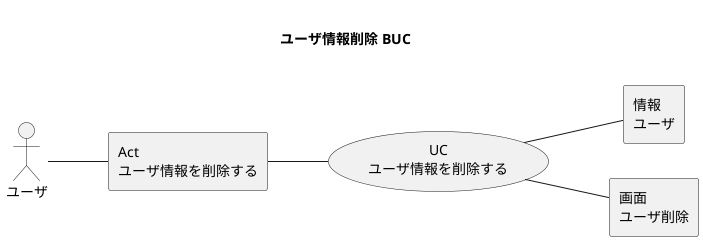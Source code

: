 @startuml
skinparam backgroundColor transparent
title  \nユーザ情報削除 BUC\n 

rectangle "情報\nユーザ" as infoUser
rectangle "画面\nユーザ削除" as viewDelete

rectangle "Act\nユーザ情報を削除する" as actDelete

left to right direction

:ユーザ: -- actDelete

"UC\nユーザ情報を削除する" as (ucUserDelete)

actDelete -- ucUserDelete
ucUserDelete -- infoUser
ucUserDelete -- viewDelete

@enduml